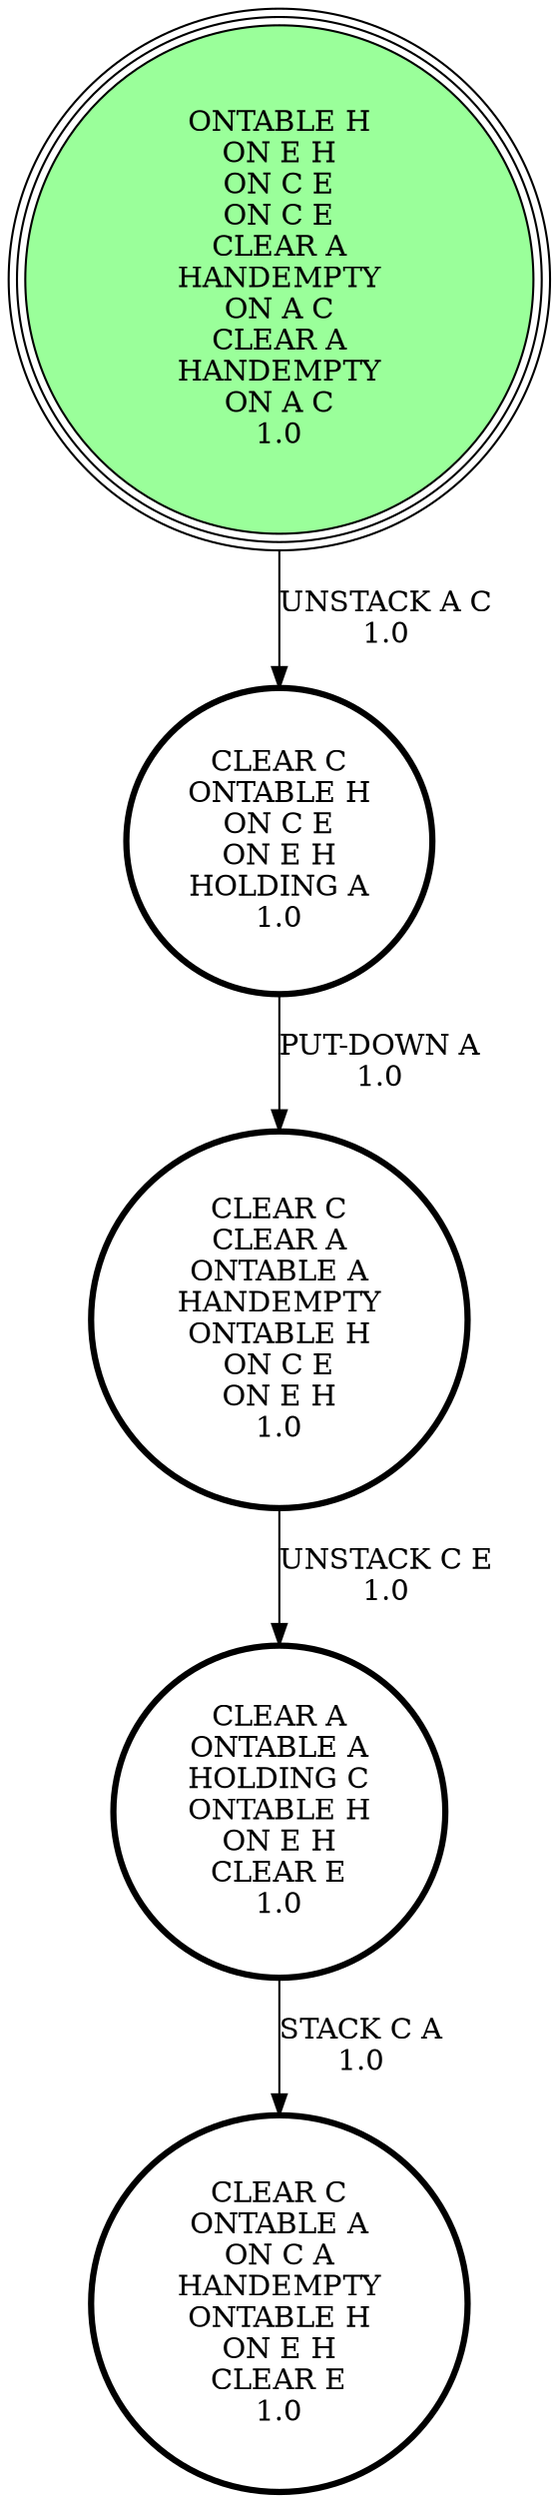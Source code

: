 digraph {
"CLEAR C\nCLEAR A\nONTABLE A\nHANDEMPTY\nONTABLE H\nON C E\nON E H\n1.0\n" -> "CLEAR A\nONTABLE A\nHOLDING C\nONTABLE H\nON E H\nCLEAR E\n1.0\n"[label="UNSTACK C E\n1.0\n"];
"CLEAR C\nONTABLE H\nON C E\nON E H\nHOLDING A\n1.0\n" -> "CLEAR C\nCLEAR A\nONTABLE A\nHANDEMPTY\nONTABLE H\nON C E\nON E H\n1.0\n"[label="PUT-DOWN A\n1.0\n"];
"CLEAR A\nONTABLE A\nHOLDING C\nONTABLE H\nON E H\nCLEAR E\n1.0\n" -> "CLEAR C\nONTABLE A\nON C A\nHANDEMPTY\nONTABLE H\nON E H\nCLEAR E\n1.0\n"[label="STACK C A\n1.0\n"];
"ONTABLE H\nON E H\nON C E\nON C E\nCLEAR A\nHANDEMPTY\nON A C\nCLEAR A\nHANDEMPTY\nON A C\n1.0\n" -> "CLEAR C\nONTABLE H\nON C E\nON E H\nHOLDING A\n1.0\n"[label="UNSTACK A C\n1.0\n"];
"CLEAR C\nONTABLE A\nON C A\nHANDEMPTY\nONTABLE H\nON E H\nCLEAR E\n1.0\n" [shape=circle, penwidth=3];
"ONTABLE H\nON E H\nON C E\nON C E\nCLEAR A\nHANDEMPTY\nON A C\nCLEAR A\nHANDEMPTY\nON A C\n1.0\n" [shape=circle, style=filled, fillcolor=palegreen1, peripheries=3];
"CLEAR C\nONTABLE H\nON C E\nON E H\nHOLDING A\n1.0\n" [shape=circle, penwidth=3];
"CLEAR A\nONTABLE A\nHOLDING C\nONTABLE H\nON E H\nCLEAR E\n1.0\n" [shape=circle, penwidth=3];
"CLEAR C\nCLEAR A\nONTABLE A\nHANDEMPTY\nONTABLE H\nON C E\nON E H\n1.0\n" [shape=circle, penwidth=3];
"CLEAR C\nONTABLE A\nON C A\nHANDEMPTY\nONTABLE H\nON E H\nCLEAR E\n1.0\n" [shape=circle, penwidth=3];
}
